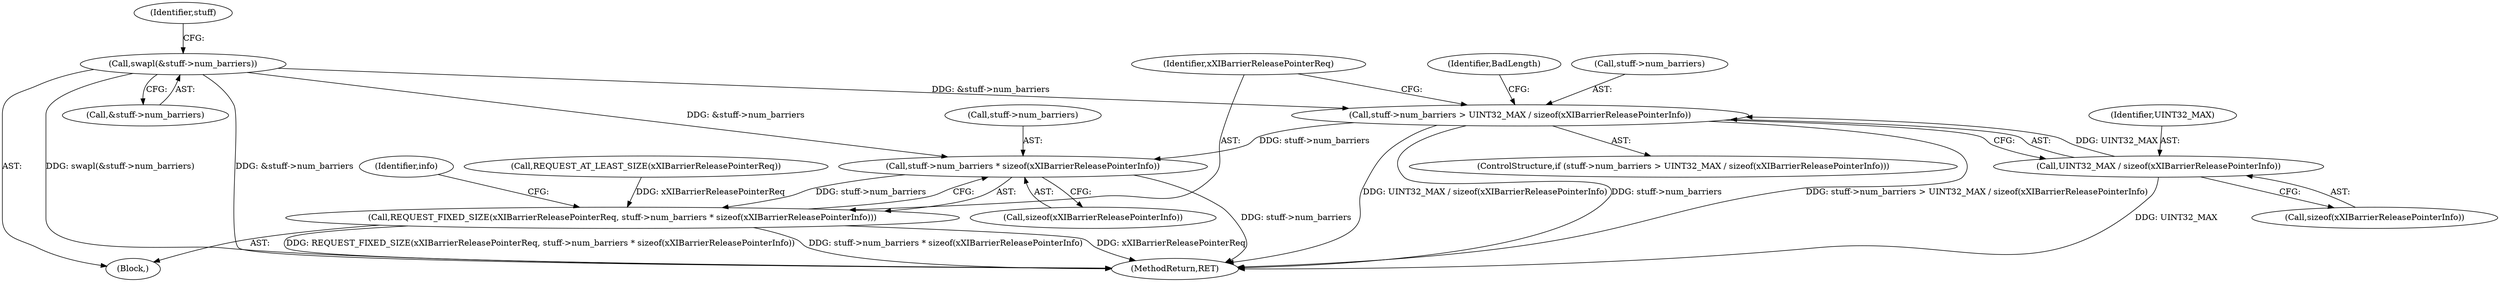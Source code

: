 digraph "0_xserver_d088e3c1286b548a58e62afdc70bb40981cdb9e8@API" {
"1000120" [label="(Call,stuff->num_barriers > UINT32_MAX / sizeof(xXIBarrierReleasePointerInfo))"];
"1000114" [label="(Call,swapl(&stuff->num_barriers))"];
"1000124" [label="(Call,UINT32_MAX / sizeof(xXIBarrierReleasePointerInfo))"];
"1000132" [label="(Call,stuff->num_barriers * sizeof(xXIBarrierReleasePointerInfo))"];
"1000130" [label="(Call,REQUEST_FIXED_SIZE(xXIBarrierReleasePointerReq, stuff->num_barriers * sizeof(xXIBarrierReleasePointerInfo)))"];
"1000139" [label="(Identifier,info)"];
"1000156" [label="(MethodReturn,RET)"];
"1000120" [label="(Call,stuff->num_barriers > UINT32_MAX / sizeof(xXIBarrierReleasePointerInfo))"];
"1000119" [label="(ControlStructure,if (stuff->num_barriers > UINT32_MAX / sizeof(xXIBarrierReleasePointerInfo)))"];
"1000132" [label="(Call,stuff->num_barriers * sizeof(xXIBarrierReleasePointerInfo))"];
"1000115" [label="(Call,&stuff->num_barriers)"];
"1000126" [label="(Call,sizeof(xXIBarrierReleasePointerInfo))"];
"1000112" [label="(Call,REQUEST_AT_LEAST_SIZE(xXIBarrierReleasePointerReq))"];
"1000136" [label="(Call,sizeof(xXIBarrierReleasePointerInfo))"];
"1000114" [label="(Call,swapl(&stuff->num_barriers))"];
"1000102" [label="(Block,)"];
"1000121" [label="(Call,stuff->num_barriers)"];
"1000131" [label="(Identifier,xXIBarrierReleasePointerReq)"];
"1000130" [label="(Call,REQUEST_FIXED_SIZE(xXIBarrierReleasePointerReq, stuff->num_barriers * sizeof(xXIBarrierReleasePointerInfo)))"];
"1000125" [label="(Identifier,UINT32_MAX)"];
"1000133" [label="(Call,stuff->num_barriers)"];
"1000129" [label="(Identifier,BadLength)"];
"1000124" [label="(Call,UINT32_MAX / sizeof(xXIBarrierReleasePointerInfo))"];
"1000122" [label="(Identifier,stuff)"];
"1000120" -> "1000119"  [label="AST: "];
"1000120" -> "1000124"  [label="CFG: "];
"1000121" -> "1000120"  [label="AST: "];
"1000124" -> "1000120"  [label="AST: "];
"1000129" -> "1000120"  [label="CFG: "];
"1000131" -> "1000120"  [label="CFG: "];
"1000120" -> "1000156"  [label="DDG: stuff->num_barriers"];
"1000120" -> "1000156"  [label="DDG: stuff->num_barriers > UINT32_MAX / sizeof(xXIBarrierReleasePointerInfo)"];
"1000120" -> "1000156"  [label="DDG: UINT32_MAX / sizeof(xXIBarrierReleasePointerInfo)"];
"1000114" -> "1000120"  [label="DDG: &stuff->num_barriers"];
"1000124" -> "1000120"  [label="DDG: UINT32_MAX"];
"1000120" -> "1000132"  [label="DDG: stuff->num_barriers"];
"1000114" -> "1000102"  [label="AST: "];
"1000114" -> "1000115"  [label="CFG: "];
"1000115" -> "1000114"  [label="AST: "];
"1000122" -> "1000114"  [label="CFG: "];
"1000114" -> "1000156"  [label="DDG: swapl(&stuff->num_barriers)"];
"1000114" -> "1000156"  [label="DDG: &stuff->num_barriers"];
"1000114" -> "1000132"  [label="DDG: &stuff->num_barriers"];
"1000124" -> "1000126"  [label="CFG: "];
"1000125" -> "1000124"  [label="AST: "];
"1000126" -> "1000124"  [label="AST: "];
"1000124" -> "1000156"  [label="DDG: UINT32_MAX"];
"1000132" -> "1000130"  [label="AST: "];
"1000132" -> "1000136"  [label="CFG: "];
"1000133" -> "1000132"  [label="AST: "];
"1000136" -> "1000132"  [label="AST: "];
"1000130" -> "1000132"  [label="CFG: "];
"1000132" -> "1000156"  [label="DDG: stuff->num_barriers"];
"1000132" -> "1000130"  [label="DDG: stuff->num_barriers"];
"1000130" -> "1000102"  [label="AST: "];
"1000131" -> "1000130"  [label="AST: "];
"1000139" -> "1000130"  [label="CFG: "];
"1000130" -> "1000156"  [label="DDG: REQUEST_FIXED_SIZE(xXIBarrierReleasePointerReq, stuff->num_barriers * sizeof(xXIBarrierReleasePointerInfo))"];
"1000130" -> "1000156"  [label="DDG: stuff->num_barriers * sizeof(xXIBarrierReleasePointerInfo)"];
"1000130" -> "1000156"  [label="DDG: xXIBarrierReleasePointerReq"];
"1000112" -> "1000130"  [label="DDG: xXIBarrierReleasePointerReq"];
}
